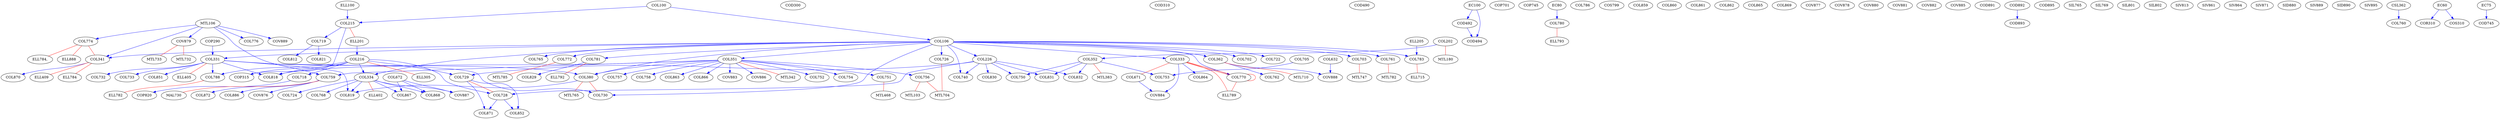 strict digraph  {
	COL100 -> COL106	 [color=blue];
	COL100 -> COL215	 [color=blue];
	COL106 -> COL226	 [color=blue];
	COL106 -> COL331	 [color=blue];
	COL106 -> COL333	 [color=blue];
	COL106 -> COL334	 [color=blue];
	COL106 -> COL341	 [color=blue];
	COL106 -> COL351	 [color=blue];
	COL106 -> COL362	 [color=blue];
	COL106 -> COL380	 [color=blue];
	COL106 -> COL702	 [color=blue];
	COL106 -> COL703	 [color=blue];
	COL106 -> COL722	 [color=blue];
	COL106 -> COL726	 [color=blue];
	COL106 -> COL730	 [color=blue];
	COL106 -> COL740	 [color=blue];
	COL106 -> COL761	 [color=blue];
	COL106 -> COL765	 [color=blue];
	COL106 -> COL770	 [color=blue];
	COL106 -> COL772	 [color=blue];
	COL106 -> COL781	 [color=blue];
	COL106 -> COL783	 [color=blue];
	COL202 -> COL352	 [color=blue];
	COL202 -> MTL180	 [color=red,
		dir=none];
	COL215 -> COP315	 [color=blue];
	COL215 -> COL719	 [color=blue];
	COL215 -> ELL201	 [color=red,
		dir=none];
	COL216 -> COP315	 [color=blue];
	COL216 -> COL334	 [color=blue];
	COL216 -> COL718	 [color=blue];
	COL216 -> COL728	 [color=blue];
	COL216 -> COL729	 [color=blue];
	COL216 -> COL788	 [color=blue];
	COL216 -> COL818	 [color=blue];
	COL216 -> ELL305	 [color=red,
		dir=none];
	COL226 -> COL728	 [color=blue];
	COL226 -> COL729	 [color=blue];
	COL226 -> COL740	 [color=blue];
	COL226 -> COL750	 [color=blue];
	COL226 -> COL830	 [color=blue];
	COL226 -> COL831	 [color=blue];
	COL226 -> COL832	 [color=blue];
	COP290 -> COL331	 [color=blue];
	COD300;
	COD310;
	COL331 -> COL380	 [color=blue];
	COL331 -> COL730	 [color=blue];
	COL331 -> COL732	 [color=blue];
	COL331 -> COL733	 [color=blue];
	COL331 -> COL788	 [color=blue];
	COL331 -> COL818	 [color=blue];
	COL331 -> COL819	 [color=blue];
	COL331 -> COL851	 [color=blue];
	COL331 -> ELL405	 [color=red,
		dir=none];
	COL333 -> COL770	 [color=red,
		dir=none];
	COL333 -> COL864	 [color=blue];
	COL333 -> COV884	 [color=blue];
	COL333 -> COL671	 [color=red,
		dir=none];
	COL333 -> ELL789	 [color=red,
		dir=none];
	COL334 -> COL724	 [color=blue];
	COL334 -> COL768	 [color=blue];
	COL334 -> COL819	 [color=blue];
	COL334 -> COL867	 [color=blue];
	COL334 -> COL868	 [color=blue];
	COL334 -> COV887	 [color=blue];
	COL334 -> ELL402	 [color=red,
		dir=none];
	COL341 -> COL870	 [color=blue];
	COL341 -> ELL409	 [color=red,
		dir=none];
	COL341 -> ELL784	 [color=red,
		dir=none];
	COL351 -> COL380	 [color=blue];
	COL351 -> COL751	 [color=blue];
	COL351 -> COL752	 [color=blue];
	COL351 -> COL754	 [color=blue];
	COL351 -> COL756	 [color=blue];
	COL351 -> COL757	 [color=blue];
	COL351 -> COL758	 [color=blue];
	COL351 -> COL759	 [color=blue];
	COL351 -> COL818	 [color=blue];
	COL351 -> COL863	 [color=blue];
	COL351 -> COL866	 [color=blue];
	COL351 -> COV883	 [color=blue];
	COL351 -> COV886	 [color=blue];
	COL351 -> MTL342	 [color=red,
		dir=none];
	COL352 -> COL750	 [color=blue];
	COL352 -> COL753	 [color=blue];
	COL352 -> COL831	 [color=blue];
	COL352 -> COL832	 [color=blue];
	COL352 -> MTL383	 [color=red,
		dir=none];
	COL362 -> COL762	 [color=blue];
	COL362 -> COV888	 [color=blue];
	COL362 -> MTL710	 [color=red,
		dir=none];
	COL380 -> COL730	 [color=red,
		dir=none];
	COL380 -> COL819	 [color=blue];
	COL380 -> MTL765	 [color=red,
		dir=none];
	COD490;
	COD492 -> COD494	 [color=blue];
	COP701;
	COL703 -> MTL747	 [color=red,
		dir=none];
	COL718 -> COP820	 [color=blue];
	COL719 -> COL812	 [color=blue];
	COL719 -> COL821	 [color=blue];
	COL726 -> MTL704	 [color=red,
		dir=none];
	COL728 -> COL852	 [color=blue];
	COL728 -> COL871	 [color=blue];
	COL729 -> COL728	 [color=red,
		dir=none];
	COL729 -> COL852	 [color=blue];
	COL729 -> COL871	 [color=blue];
	COP745;
	COL751 -> MTL468	 [color=red,
		dir=none];
	COL756 -> MTL103	 [color=red,
		dir=none];
	COL756 -> MTL704	 [color=red,
		dir=none];
	COL759 -> COL872	 [color=blue];
	COL759 -> COL886	 [color=blue];
	COL759 -> COV876	 [color=blue];
	COL759 -> MAL730	 [color=red,
		dir=none];
	COL761 -> MTL782	 [color=red,
		dir=none];
	COL770 -> COL333	 [color=red,
		dir=none];
	COL770 -> COL770	 [color=red,
		dir=none];
	COL770 -> ELL789	 [color=red,
		dir=none];
	COL772 -> MTL785	 [color=red,
		dir=none];
	COL774 -> COL341	 [color=red,
		dir=none];
	COL774 -> "ELL784,"	 [color=red,
		dir=none];
	COL774 -> ELL888	 [color=red,
		dir=none];
	COL780 -> ELL793	 [color=red,
		dir=none];
	COL781 -> COL829	 [color=blue];
	COL781 -> ELL792	 [color=red,
		dir=none];
	COL783 -> ELL715	 [color=red,
		dir=none];
	COL786;
	COL788 -> ELL782	 [color=red,
		dir=none];
	COS799;
	COL859;
	COL860;
	COL861;
	COL862;
	COL865;
	COL869;
	COV877;
	COV878;
	COV879 -> MTL732	 [color=red,
		dir=none];
	COV879 -> MTL733	 [color=red,
		dir=none];
	COV880;
	COV881;
	COV882;
	COV885;
	COD891;
	COD892 -> COD893	 [color=blue];
	COD895;
	SIL765;
	SIL769;
	SIL801;
	SIL802;
	SIV813;
	SIV861;
	SIV864;
	SIV871;
	SID880;
	SIV889;
	SID890;
	SIV895;
	MTL106 -> COL341	 [color=blue];
	MTL106 -> COL759	 [color=blue];
	MTL106 -> COL774	 [color=blue];
	MTL106 -> COL776	 [color=blue];
	MTL106 -> COV879	 [color=blue];
	MTL106 -> COV889	 [color=blue];
	COL672 -> COL867	 [color=blue];
	COL672 -> COL868	 [color=blue];
	COL672 -> COV887	 [color=blue];
	CSL362 -> COL760	 [color=blue];
	EC60 -> COR310	 [color=blue];
	EC60 -> COS310	 [color=blue];
	COL705 -> COL753	 [color=blue];
	COL671 -> COV884	 [color=blue];
	EC75 -> COD745	 [color=blue];
	ELL201 -> COL216	 [color=blue];
	ELL205 -> COL783	 [color=blue];
	EC80 -> COL780	 [color=blue];
	COL632 -> COV888	 [color=blue];
	EC100 -> COD492	 [color=blue];
	EC100 -> COD494	 [color=blue];
	ELL100 -> COL215	 [color=blue];
}
